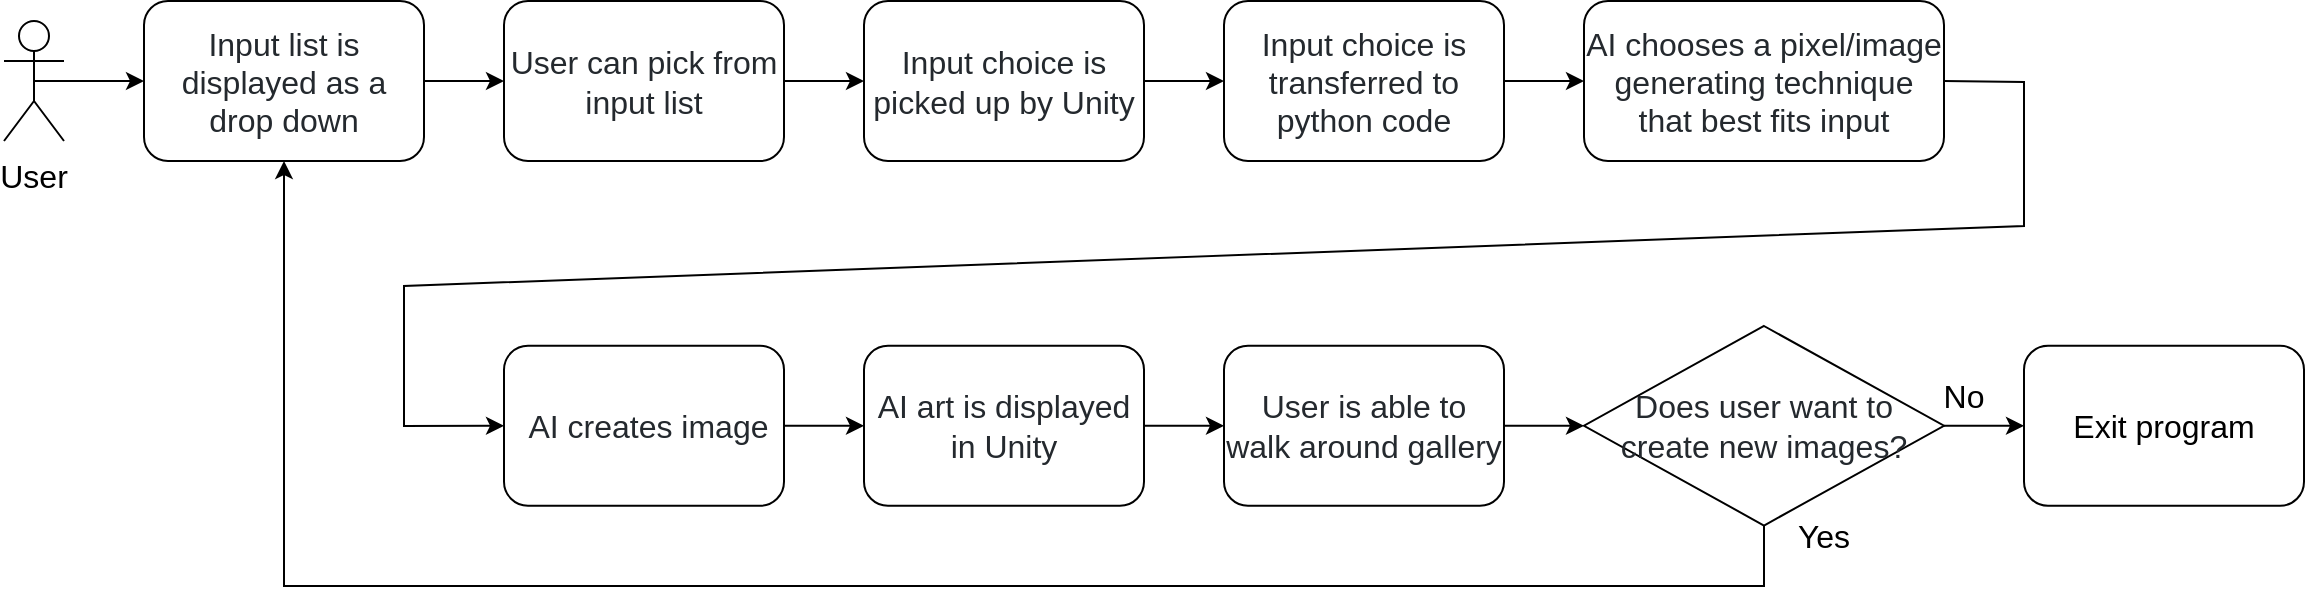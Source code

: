 <mxfile version="21.0.6" type="github">
  <diagram id="C5RBs43oDa-KdzZeNtuy" name="Page-1">
    <mxGraphModel dx="1927" dy="565" grid="1" gridSize="10" guides="1" tooltips="1" connect="1" arrows="1" fold="1" page="1" pageScale="1" pageWidth="827" pageHeight="1169" math="0" shadow="0">
      <root>
        <mxCell id="WIyWlLk6GJQsqaUBKTNV-0" />
        <mxCell id="WIyWlLk6GJQsqaUBKTNV-1" parent="WIyWlLk6GJQsqaUBKTNV-0" />
        <mxCell id="B8NWNGm2eGzO9SJ4kYKH-9" style="edgeStyle=orthogonalEdgeStyle;rounded=0;orthogonalLoop=1;jettySize=auto;html=1;exitX=0.5;exitY=0.5;exitDx=0;exitDy=0;exitPerimeter=0;" parent="WIyWlLk6GJQsqaUBKTNV-1" source="B8NWNGm2eGzO9SJ4kYKH-10" target="B8NWNGm2eGzO9SJ4kYKH-12" edge="1">
          <mxGeometry relative="1" as="geometry">
            <mxPoint x="80" y="80" as="targetPoint" />
          </mxGeometry>
        </mxCell>
        <mxCell id="B8NWNGm2eGzO9SJ4kYKH-10" value="Actor" style="shape=umlActor;verticalLabelPosition=bottom;verticalAlign=top;html=1;outlineConnect=0;" parent="WIyWlLk6GJQsqaUBKTNV-1" vertex="1">
          <mxGeometry y="47.5" width="30" height="60" as="geometry" />
        </mxCell>
        <mxCell id="B8NWNGm2eGzO9SJ4kYKH-11" value="&lt;font style=&quot;font-size: 16px;&quot;&gt;User&lt;/font&gt;" style="text;html=1;align=center;verticalAlign=middle;whiteSpace=wrap;rounded=0;fillColor=#FFFFFF;" parent="WIyWlLk6GJQsqaUBKTNV-1" vertex="1">
          <mxGeometry y="115" width="30" height="20" as="geometry" />
        </mxCell>
        <mxCell id="B8NWNGm2eGzO9SJ4kYKH-12" value="&lt;span id=&quot;docs-internal-guid-8fb7d328-7fff-267a-5b9d-7c477c72c8ca&quot; style=&quot;font-size: 12pt; font-family: Arial; color: rgb(36, 41, 46); background-color: transparent; font-weight: 400; font-style: normal; font-variant: normal; text-decoration: none; vertical-align: baseline;&quot;&gt;Input list is displayed as a drop down&lt;/span&gt;" style="rounded=1;whiteSpace=wrap;html=1;fontSize=12;glass=0;strokeWidth=1;shadow=0;" parent="WIyWlLk6GJQsqaUBKTNV-1" vertex="1">
          <mxGeometry x="70" y="37.5" width="140" height="80" as="geometry" />
        </mxCell>
        <mxCell id="B8NWNGm2eGzO9SJ4kYKH-13" value="&lt;span id=&quot;docs-internal-guid-7a7c4d7f-7fff-2a0e-fbe8-c2413da9a382&quot; style=&quot;font-size: 12pt; font-family: Arial; color: rgb(36, 41, 46); background-color: transparent; font-weight: 400; font-style: normal; font-variant: normal; text-decoration: none; vertical-align: baseline;&quot;&gt;User can pick from input list&lt;/span&gt;" style="rounded=1;whiteSpace=wrap;html=1;fontSize=12;glass=0;strokeWidth=1;shadow=0;" parent="WIyWlLk6GJQsqaUBKTNV-1" vertex="1">
          <mxGeometry x="250" y="37.5" width="140" height="80" as="geometry" />
        </mxCell>
        <mxCell id="B8NWNGm2eGzO9SJ4kYKH-14" value="&lt;span id=&quot;docs-internal-guid-cdc51dc1-7fff-b4c0-9bbd-abc4d29ce75b&quot; style=&quot;font-size: 12pt; font-family: Arial; color: rgb(36, 41, 46); background-color: transparent; font-weight: 400; font-style: normal; font-variant: normal; text-decoration: none; vertical-align: baseline;&quot;&gt;Input choice is picked up by Unity&lt;/span&gt;" style="rounded=1;whiteSpace=wrap;html=1;fontSize=12;glass=0;strokeWidth=1;shadow=0;" parent="WIyWlLk6GJQsqaUBKTNV-1" vertex="1">
          <mxGeometry x="430" y="37.5" width="140" height="80" as="geometry" />
        </mxCell>
        <mxCell id="aazktw8n7rB7rVIEzHhk-0" style="edgeStyle=orthogonalEdgeStyle;rounded=0;orthogonalLoop=1;jettySize=auto;html=1;exitX=1;exitY=0.5;exitDx=0;exitDy=0;entryX=0;entryY=0.5;entryDx=0;entryDy=0;" edge="1" parent="WIyWlLk6GJQsqaUBKTNV-1" source="B8NWNGm2eGzO9SJ4kYKH-15" target="B8NWNGm2eGzO9SJ4kYKH-16">
          <mxGeometry relative="1" as="geometry" />
        </mxCell>
        <mxCell id="B8NWNGm2eGzO9SJ4kYKH-15" value="&lt;span id=&quot;docs-internal-guid-b9ae4071-7fff-de45-961a-15615a77e497&quot; style=&quot;font-size: 12pt; font-family: Arial; color: rgb(36, 41, 46); background-color: transparent; font-weight: 400; font-style: normal; font-variant: normal; text-decoration: none; vertical-align: baseline;&quot;&gt;Input choice is transferred to python code&lt;/span&gt;" style="rounded=1;whiteSpace=wrap;html=1;fontSize=12;glass=0;strokeWidth=1;shadow=0;" parent="WIyWlLk6GJQsqaUBKTNV-1" vertex="1">
          <mxGeometry x="610" y="37.5" width="140" height="80" as="geometry" />
        </mxCell>
        <mxCell id="B8NWNGm2eGzO9SJ4kYKH-16" value="&lt;span id=&quot;docs-internal-guid-aa206cbb-7fff-0fb6-8106-7d482df35403&quot; style=&quot;font-size: 12pt; font-family: Arial; color: rgb(36, 41, 46); background-color: transparent; font-weight: 400; font-style: normal; font-variant: normal; text-decoration: none; vertical-align: baseline;&quot;&gt;AI chooses a pixel/image generating technique that best fits input&lt;/span&gt;" style="rounded=1;whiteSpace=wrap;html=1;fontSize=12;glass=0;strokeWidth=1;shadow=0;" parent="WIyWlLk6GJQsqaUBKTNV-1" vertex="1">
          <mxGeometry x="790" y="37.5" width="180" height="80" as="geometry" />
        </mxCell>
        <mxCell id="B8NWNGm2eGzO9SJ4kYKH-17" value="&lt;span id=&quot;docs-internal-guid-ecd92f4b-7fff-45b0-c233-27889d45701c&quot; style=&quot;font-size: 12pt; font-family: Arial; color: rgb(36, 41, 46); background-color: transparent; font-weight: 400; font-style: normal; font-variant: normal; text-decoration: none; vertical-align: baseline;&quot;&gt;&amp;nbsp;AI creates image &lt;/span&gt;" style="rounded=1;whiteSpace=wrap;html=1;fontSize=12;glass=0;strokeWidth=1;shadow=0;" parent="WIyWlLk6GJQsqaUBKTNV-1" vertex="1">
          <mxGeometry x="250" y="209.87" width="140" height="80" as="geometry" />
        </mxCell>
        <mxCell id="B8NWNGm2eGzO9SJ4kYKH-18" value="&lt;span id=&quot;docs-internal-guid-0eeaf80f-7fff-7066-6dea-746e33f3ada5&quot; style=&quot;font-size: 12pt; font-family: Arial; color: rgb(36, 41, 46); background-color: transparent; font-weight: 400; font-style: normal; font-variant: normal; text-decoration: none; vertical-align: baseline;&quot;&gt;AI art is displayed in Unity&lt;/span&gt;" style="rounded=1;whiteSpace=wrap;html=1;fontSize=12;glass=0;strokeWidth=1;shadow=0;" parent="WIyWlLk6GJQsqaUBKTNV-1" vertex="1">
          <mxGeometry x="430" y="209.87" width="140" height="80" as="geometry" />
        </mxCell>
        <mxCell id="aazktw8n7rB7rVIEzHhk-1" style="edgeStyle=orthogonalEdgeStyle;rounded=0;orthogonalLoop=1;jettySize=auto;html=1;exitX=1;exitY=0.5;exitDx=0;exitDy=0;entryX=0;entryY=0.5;entryDx=0;entryDy=0;" edge="1" parent="WIyWlLk6GJQsqaUBKTNV-1" source="B8NWNGm2eGzO9SJ4kYKH-19" target="B8NWNGm2eGzO9SJ4kYKH-29">
          <mxGeometry relative="1" as="geometry" />
        </mxCell>
        <mxCell id="B8NWNGm2eGzO9SJ4kYKH-19" value="&lt;span id=&quot;docs-internal-guid-32781fac-7fff-9324-e969-902cbd098d36&quot; style=&quot;font-size: 12pt; font-family: Arial; color: rgb(36, 41, 46); background-color: transparent; font-weight: 400; font-style: normal; font-variant: normal; text-decoration: none; vertical-align: baseline;&quot;&gt;User is able to walk around gallery&lt;/span&gt;" style="rounded=1;whiteSpace=wrap;html=1;fontSize=12;glass=0;strokeWidth=1;shadow=0;" parent="WIyWlLk6GJQsqaUBKTNV-1" vertex="1">
          <mxGeometry x="610" y="209.87" width="140" height="80" as="geometry" />
        </mxCell>
        <mxCell id="B8NWNGm2eGzO9SJ4kYKH-20" value="" style="endArrow=classic;html=1;rounded=0;exitX=1;exitY=0.5;exitDx=0;exitDy=0;entryX=0;entryY=0.5;entryDx=0;entryDy=0;" parent="WIyWlLk6GJQsqaUBKTNV-1" source="B8NWNGm2eGzO9SJ4kYKH-12" target="B8NWNGm2eGzO9SJ4kYKH-13" edge="1">
          <mxGeometry width="50" height="50" relative="1" as="geometry">
            <mxPoint x="700" y="330" as="sourcePoint" />
            <mxPoint x="750" y="280" as="targetPoint" />
          </mxGeometry>
        </mxCell>
        <mxCell id="B8NWNGm2eGzO9SJ4kYKH-21" value="" style="endArrow=classic;html=1;rounded=0;exitX=1;exitY=0.5;exitDx=0;exitDy=0;entryX=0;entryY=0.5;entryDx=0;entryDy=0;" parent="WIyWlLk6GJQsqaUBKTNV-1" source="B8NWNGm2eGzO9SJ4kYKH-13" target="B8NWNGm2eGzO9SJ4kYKH-14" edge="1">
          <mxGeometry width="50" height="50" relative="1" as="geometry">
            <mxPoint x="700" y="330" as="sourcePoint" />
            <mxPoint x="750" y="280" as="targetPoint" />
          </mxGeometry>
        </mxCell>
        <mxCell id="B8NWNGm2eGzO9SJ4kYKH-22" value="" style="endArrow=classic;html=1;rounded=0;exitX=1;exitY=0.5;exitDx=0;exitDy=0;entryX=0;entryY=0.5;entryDx=0;entryDy=0;" parent="WIyWlLk6GJQsqaUBKTNV-1" source="B8NWNGm2eGzO9SJ4kYKH-14" target="B8NWNGm2eGzO9SJ4kYKH-15" edge="1">
          <mxGeometry width="50" height="50" relative="1" as="geometry">
            <mxPoint x="700" y="330" as="sourcePoint" />
            <mxPoint x="750" y="280" as="targetPoint" />
          </mxGeometry>
        </mxCell>
        <mxCell id="B8NWNGm2eGzO9SJ4kYKH-23" value="" style="endArrow=classic;html=1;rounded=0;exitX=1;exitY=0.5;exitDx=0;exitDy=0;entryX=0;entryY=0.5;entryDx=0;entryDy=0;" parent="WIyWlLk6GJQsqaUBKTNV-1" source="B8NWNGm2eGzO9SJ4kYKH-16" target="B8NWNGm2eGzO9SJ4kYKH-17" edge="1">
          <mxGeometry width="50" height="50" relative="1" as="geometry">
            <mxPoint x="700" y="330" as="sourcePoint" />
            <mxPoint x="750" y="280" as="targetPoint" />
            <Array as="points">
              <mxPoint x="1010" y="78" />
              <mxPoint x="1010" y="110" />
              <mxPoint x="1010" y="150" />
              <mxPoint x="200" y="180" />
              <mxPoint x="200" y="250" />
            </Array>
          </mxGeometry>
        </mxCell>
        <mxCell id="B8NWNGm2eGzO9SJ4kYKH-26" value="" style="endArrow=classic;html=1;rounded=0;exitX=1;exitY=0.5;exitDx=0;exitDy=0;entryX=0;entryY=0.5;entryDx=0;entryDy=0;" parent="WIyWlLk6GJQsqaUBKTNV-1" source="B8NWNGm2eGzO9SJ4kYKH-17" target="B8NWNGm2eGzO9SJ4kYKH-18" edge="1">
          <mxGeometry width="50" height="50" relative="1" as="geometry">
            <mxPoint x="770" y="326.87" as="sourcePoint" />
            <mxPoint x="820" y="276.87" as="targetPoint" />
          </mxGeometry>
        </mxCell>
        <mxCell id="B8NWNGm2eGzO9SJ4kYKH-27" value="" style="endArrow=classic;html=1;rounded=0;exitX=1;exitY=0.5;exitDx=0;exitDy=0;" parent="WIyWlLk6GJQsqaUBKTNV-1" source="B8NWNGm2eGzO9SJ4kYKH-18" target="B8NWNGm2eGzO9SJ4kYKH-19" edge="1">
          <mxGeometry width="50" height="50" relative="1" as="geometry">
            <mxPoint x="1300" y="326.87" as="sourcePoint" />
            <mxPoint x="1350" y="276.87" as="targetPoint" />
          </mxGeometry>
        </mxCell>
        <mxCell id="B8NWNGm2eGzO9SJ4kYKH-29" value="&lt;span id=&quot;docs-internal-guid-32781fac-7fff-9324-e969-902cbd098d36&quot; style=&quot;font-size: 12pt; font-family: Arial; color: rgb(36, 41, 46); background-color: transparent; font-weight: 400; font-style: normal; font-variant: normal; text-decoration: none; vertical-align: baseline;&quot;&gt;Does user want to &lt;br&gt;create new images?&lt;br&gt;&lt;/span&gt;" style="rhombus;whiteSpace=wrap;html=1;" parent="WIyWlLk6GJQsqaUBKTNV-1" vertex="1">
          <mxGeometry x="790" y="200" width="180" height="99.75" as="geometry" />
        </mxCell>
        <mxCell id="B8NWNGm2eGzO9SJ4kYKH-31" value="" style="endArrow=classic;html=1;rounded=0;exitX=0.5;exitY=1;exitDx=0;exitDy=0;entryX=0.5;entryY=1;entryDx=0;entryDy=0;" parent="WIyWlLk6GJQsqaUBKTNV-1" source="B8NWNGm2eGzO9SJ4kYKH-29" target="B8NWNGm2eGzO9SJ4kYKH-12" edge="1">
          <mxGeometry width="50" height="50" relative="1" as="geometry">
            <mxPoint x="1620" y="330" as="sourcePoint" />
            <mxPoint x="100" y="240" as="targetPoint" />
            <Array as="points">
              <mxPoint x="880" y="330" />
              <mxPoint x="140" y="330" />
            </Array>
          </mxGeometry>
        </mxCell>
        <mxCell id="B8NWNGm2eGzO9SJ4kYKH-32" value="&lt;font style=&quot;font-size: 16px;&quot;&gt;Yes&lt;/font&gt;" style="text;html=1;strokeColor=none;fillColor=none;align=center;verticalAlign=middle;whiteSpace=wrap;rounded=0;" parent="WIyWlLk6GJQsqaUBKTNV-1" vertex="1">
          <mxGeometry x="880" y="289.87" width="60" height="30" as="geometry" />
        </mxCell>
        <mxCell id="B8NWNGm2eGzO9SJ4kYKH-33" value="&lt;font style=&quot;font-size: 16px;&quot;&gt;Exit program&lt;/font&gt;" style="rounded=1;whiteSpace=wrap;html=1;" parent="WIyWlLk6GJQsqaUBKTNV-1" vertex="1">
          <mxGeometry x="1010" y="209.87" width="140" height="80" as="geometry" />
        </mxCell>
        <mxCell id="B8NWNGm2eGzO9SJ4kYKH-34" value="" style="endArrow=classic;html=1;rounded=0;exitX=1;exitY=0.5;exitDx=0;exitDy=0;" parent="WIyWlLk6GJQsqaUBKTNV-1" source="B8NWNGm2eGzO9SJ4kYKH-29" target="B8NWNGm2eGzO9SJ4kYKH-33" edge="1">
          <mxGeometry width="50" height="50" relative="1" as="geometry">
            <mxPoint x="1750" y="326.87" as="sourcePoint" />
            <mxPoint x="1800" y="276.87" as="targetPoint" />
          </mxGeometry>
        </mxCell>
        <mxCell id="B8NWNGm2eGzO9SJ4kYKH-35" value="&lt;font style=&quot;font-size: 16px;&quot;&gt;No&lt;/font&gt;" style="text;html=1;strokeColor=none;fillColor=none;align=center;verticalAlign=middle;whiteSpace=wrap;rounded=0;" parent="WIyWlLk6GJQsqaUBKTNV-1" vertex="1">
          <mxGeometry x="950" y="219.87" width="60" height="30" as="geometry" />
        </mxCell>
      </root>
    </mxGraphModel>
  </diagram>
</mxfile>
